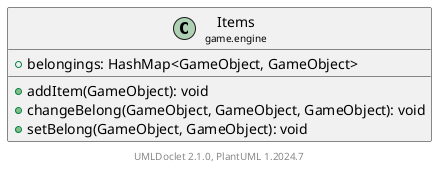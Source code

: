 @startuml
    set namespaceSeparator none
    hide empty fields
    hide empty methods

    class "<size:14>Items\n<size:10>game.engine" as game.engine.Items [[Items.html]] {
        +belongings: HashMap<GameObject, GameObject>
        +addItem(GameObject): void
        +changeBelong(GameObject, GameObject, GameObject): void
        +setBelong(GameObject, GameObject): void
    }

    center footer UMLDoclet 2.1.0, PlantUML %version()
@enduml
